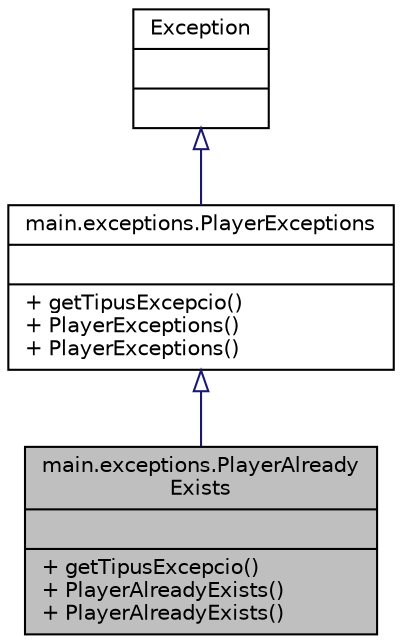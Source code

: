 digraph "main.exceptions.PlayerAlreadyExists"
{
 // INTERACTIVE_SVG=YES
 // LATEX_PDF_SIZE
  edge [fontname="Helvetica",fontsize="10",labelfontname="Helvetica",labelfontsize="10"];
  node [fontname="Helvetica",fontsize="10",shape=record];
  Node1 [label="{main.exceptions.PlayerAlready\lExists\n||+ getTipusExcepcio()\l+ PlayerAlreadyExists()\l+ PlayerAlreadyExists()\l}",height=0.2,width=0.4,color="black", fillcolor="grey75", style="filled", fontcolor="black",tooltip=" "];
  Node2 -> Node1 [dir="back",color="midnightblue",fontsize="10",style="solid",arrowtail="onormal",fontname="Helvetica"];
  Node2 [label="{main.exceptions.PlayerExceptions\n||+ getTipusExcepcio()\l+ PlayerExceptions()\l+ PlayerExceptions()\l}",height=0.2,width=0.4,color="black", fillcolor="white", style="filled",URL="$classmain_1_1exceptions_1_1PlayerExceptions.html",tooltip=" "];
  Node3 -> Node2 [dir="back",color="midnightblue",fontsize="10",style="solid",arrowtail="onormal",fontname="Helvetica"];
  Node3 [label="{Exception\n||}",height=0.2,width=0.4,color="black", fillcolor="white", style="filled",URL="$classException.html",tooltip=" "];
}
